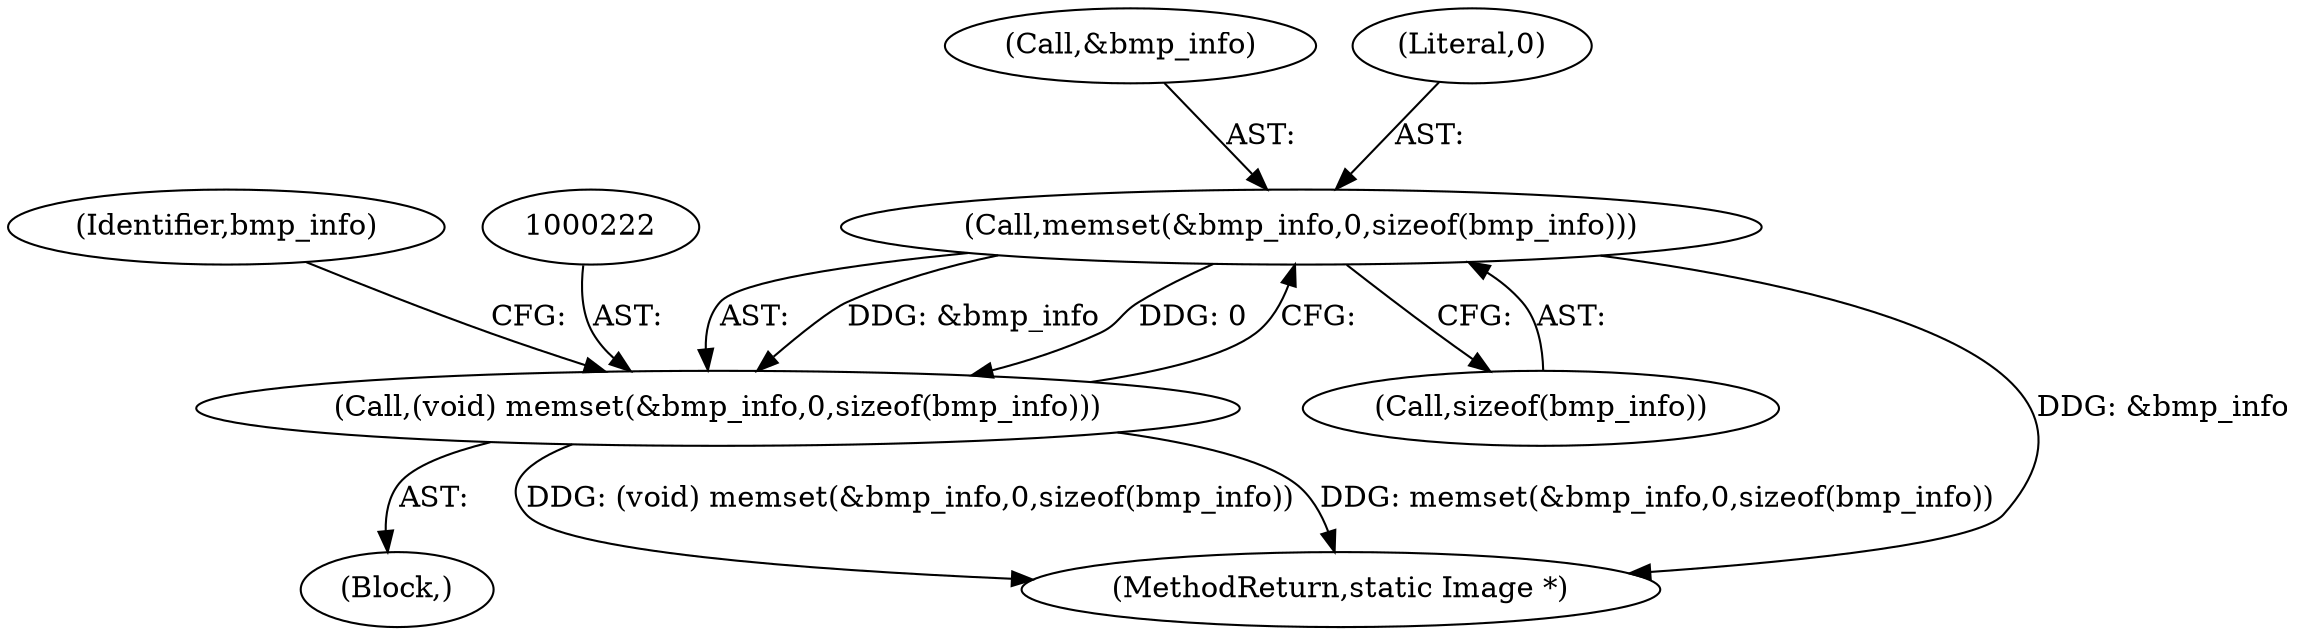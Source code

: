digraph "0_ImageMagick_fe3066122ef72c82415811d25e9e3fad622c0a99@API" {
"1000223" [label="(Call,memset(&bmp_info,0,sizeof(bmp_info)))"];
"1000221" [label="(Call,(void) memset(&bmp_info,0,sizeof(bmp_info)))"];
"1000227" [label="(Call,sizeof(bmp_info))"];
"1000224" [label="(Call,&bmp_info)"];
"1000223" [label="(Call,memset(&bmp_info,0,sizeof(bmp_info)))"];
"1000132" [label="(Block,)"];
"1000226" [label="(Literal,0)"];
"1000221" [label="(Call,(void) memset(&bmp_info,0,sizeof(bmp_info)))"];
"1000231" [label="(Identifier,bmp_info)"];
"1004105" [label="(MethodReturn,static Image *)"];
"1000223" -> "1000221"  [label="AST: "];
"1000223" -> "1000227"  [label="CFG: "];
"1000224" -> "1000223"  [label="AST: "];
"1000226" -> "1000223"  [label="AST: "];
"1000227" -> "1000223"  [label="AST: "];
"1000221" -> "1000223"  [label="CFG: "];
"1000223" -> "1004105"  [label="DDG: &bmp_info"];
"1000223" -> "1000221"  [label="DDG: &bmp_info"];
"1000223" -> "1000221"  [label="DDG: 0"];
"1000221" -> "1000132"  [label="AST: "];
"1000222" -> "1000221"  [label="AST: "];
"1000231" -> "1000221"  [label="CFG: "];
"1000221" -> "1004105"  [label="DDG: (void) memset(&bmp_info,0,sizeof(bmp_info))"];
"1000221" -> "1004105"  [label="DDG: memset(&bmp_info,0,sizeof(bmp_info))"];
}
